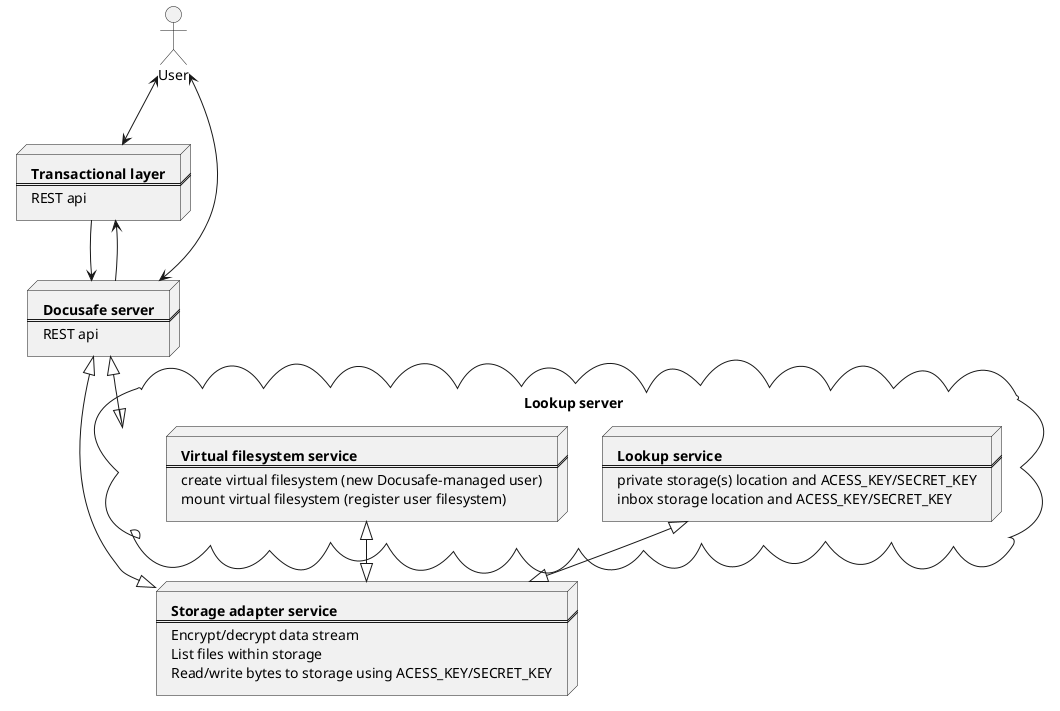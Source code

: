 @startuml

actor User

node ts [
  **Transactional layer**
  ===
  REST api
]

node ds [
  **Docusafe server**
  ===
  REST api
]

cloud "Lookup server" as LS {
  node ls [
    **Lookup service**
    ===
    private storage(s) location and ACESS_KEY/SECRET_KEY
    inbox storage location and ACESS_KEY/SECRET_KEY
  ]
  node vfs [
    **Virtual filesystem service**
    ===
    create virtual filesystem (new Docusafe-managed user)
    mount virtual filesystem (register user filesystem)
  ]
}

node sas [
  **Storage adapter service**
  ===
  Encrypt/decrypt data stream
  List files within storage
  Read/write bytes to storage using ACESS_KEY/SECRET_KEY
]

User <-down-> ts
User <-down-> ds

ts -down-> ds
ds -down-> ts
ds <|-down-|> LS
ds <|--|> sas
ls <|--|> sas
vfs <|--|> sas
@enduml